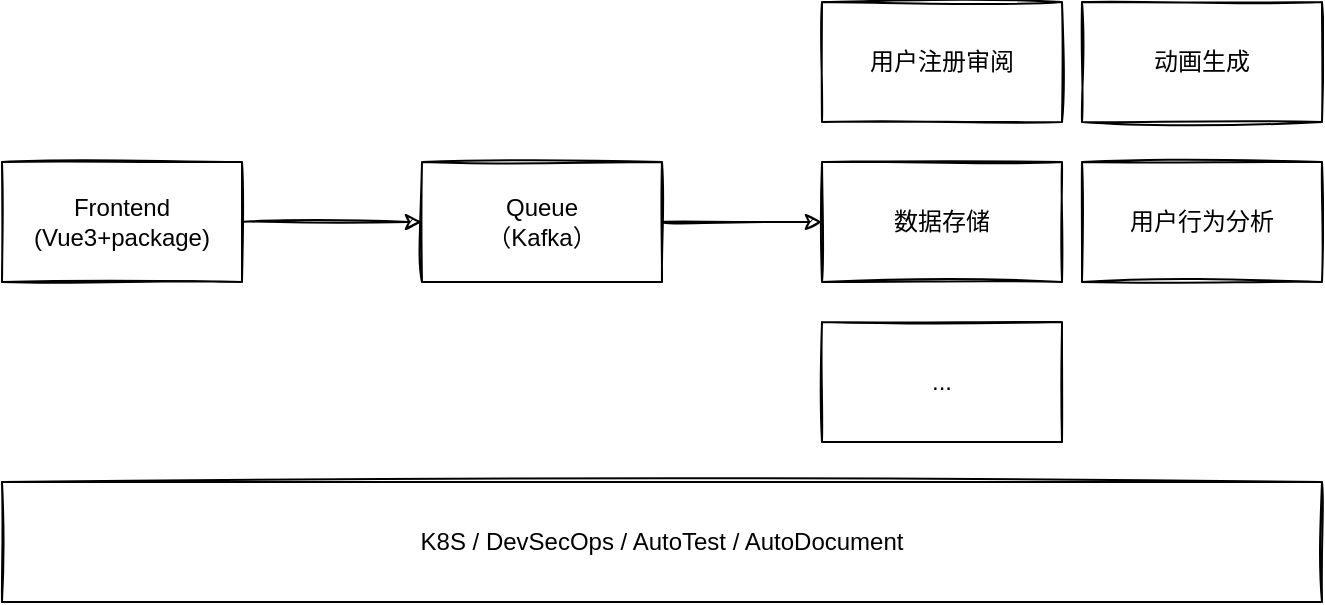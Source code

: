 <mxfile version="20.0.4" type="github">
  <diagram id="BJahUxutZIPAiGL8jbZM" name="Page-1">
    <mxGraphModel dx="770" dy="535" grid="1" gridSize="10" guides="1" tooltips="1" connect="1" arrows="1" fold="1" page="1" pageScale="1" pageWidth="827" pageHeight="1169" math="0" shadow="0">
      <root>
        <mxCell id="0" />
        <mxCell id="1" parent="0" />
        <mxCell id="2Bmoev-KnWv1xcNmbE7L-1" value="Frontend&lt;br&gt;(Vue3+package)" style="rounded=0;whiteSpace=wrap;html=1;sketch=1;" vertex="1" parent="1">
          <mxGeometry x="120" y="270" width="120" height="60" as="geometry" />
        </mxCell>
        <mxCell id="2Bmoev-KnWv1xcNmbE7L-2" value="Queue&lt;br&gt;（Kafka）" style="rounded=0;whiteSpace=wrap;html=1;sketch=1;" vertex="1" parent="1">
          <mxGeometry x="330" y="270" width="120" height="60" as="geometry" />
        </mxCell>
        <mxCell id="2Bmoev-KnWv1xcNmbE7L-3" value="用户注册审阅" style="rounded=0;whiteSpace=wrap;html=1;sketch=1;" vertex="1" parent="1">
          <mxGeometry x="530" y="190" width="120" height="60" as="geometry" />
        </mxCell>
        <mxCell id="2Bmoev-KnWv1xcNmbE7L-4" value="动画生成" style="rounded=0;whiteSpace=wrap;html=1;sketch=1;" vertex="1" parent="1">
          <mxGeometry x="660" y="190" width="120" height="60" as="geometry" />
        </mxCell>
        <mxCell id="2Bmoev-KnWv1xcNmbE7L-5" value="数据存储" style="rounded=0;whiteSpace=wrap;html=1;sketch=1;" vertex="1" parent="1">
          <mxGeometry x="530" y="270" width="120" height="60" as="geometry" />
        </mxCell>
        <mxCell id="2Bmoev-KnWv1xcNmbE7L-6" value="用户行为分析" style="rounded=0;whiteSpace=wrap;html=1;sketch=1;" vertex="1" parent="1">
          <mxGeometry x="660" y="270" width="120" height="60" as="geometry" />
        </mxCell>
        <mxCell id="2Bmoev-KnWv1xcNmbE7L-7" value="..." style="rounded=0;whiteSpace=wrap;html=1;sketch=1;" vertex="1" parent="1">
          <mxGeometry x="530" y="350" width="120" height="60" as="geometry" />
        </mxCell>
        <mxCell id="2Bmoev-KnWv1xcNmbE7L-8" value="K8S / DevSecOps / AutoTest / AutoDocument" style="rounded=0;whiteSpace=wrap;html=1;sketch=1;" vertex="1" parent="1">
          <mxGeometry x="120" y="430" width="660" height="60" as="geometry" />
        </mxCell>
        <mxCell id="2Bmoev-KnWv1xcNmbE7L-12" value="" style="endArrow=classic;html=1;rounded=0;exitX=1;exitY=0.5;exitDx=0;exitDy=0;entryX=0;entryY=0.5;entryDx=0;entryDy=0;sketch=1;curved=1;" edge="1" parent="1" source="2Bmoev-KnWv1xcNmbE7L-1" target="2Bmoev-KnWv1xcNmbE7L-2">
          <mxGeometry width="50" height="50" relative="1" as="geometry">
            <mxPoint x="270" y="380" as="sourcePoint" />
            <mxPoint x="320" y="330" as="targetPoint" />
          </mxGeometry>
        </mxCell>
        <mxCell id="2Bmoev-KnWv1xcNmbE7L-13" value="" style="endArrow=classic;html=1;rounded=0;entryX=0;entryY=0.5;entryDx=0;entryDy=0;sketch=1;curved=1;" edge="1" parent="1" source="2Bmoev-KnWv1xcNmbE7L-2" target="2Bmoev-KnWv1xcNmbE7L-5">
          <mxGeometry width="50" height="50" relative="1" as="geometry">
            <mxPoint x="450" y="350" as="sourcePoint" />
            <mxPoint x="520.711" y="300" as="targetPoint" />
          </mxGeometry>
        </mxCell>
      </root>
    </mxGraphModel>
  </diagram>
</mxfile>
